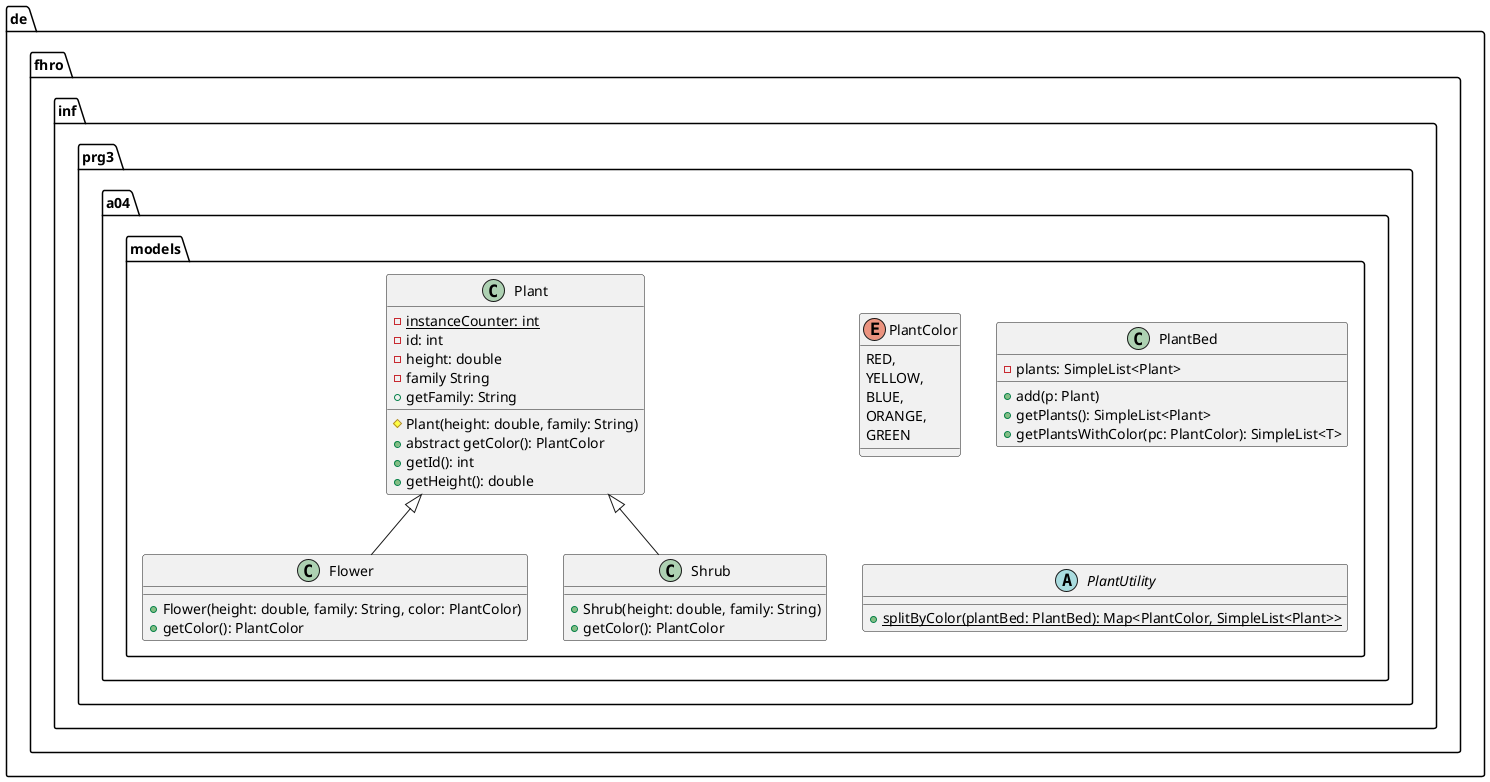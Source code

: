 @startuml
package de.fhro.inf.prg3.a04.models {
    enum PlantColor {
        RED,
        YELLOW,
        BLUE,
        ORANGE,
        GREEN
    }

    class Plant {
        -{static} instanceCounter: int
        -id: int
        -height: double
        -family String
        #Plant(height: double, family: String)
        +abstract getColor(): PlantColor
        +getId(): int
        +getHeight(): double
        +getFamily: String
    }

    class Flower extends Plant {
        +Flower(height: double, family: String, color: PlantColor)
    	+getColor(): PlantColor
    }

    class Shrub extends Plant {
        +Shrub(height: double, family: String)
    	+getColor(): PlantColor
    }


    class PlantBed {
        -plants: SimpleList<Plant>

        +add(p: Plant)
        +getPlants(): SimpleList<Plant>
        +getPlantsWithColor(pc: PlantColor): SimpleList<T>
    }

    abstract class PlantUtility {
        +{static} splitByColor(plantBed: PlantBed): Map<PlantColor, SimpleList<Plant>> 
    }
}
@enduml